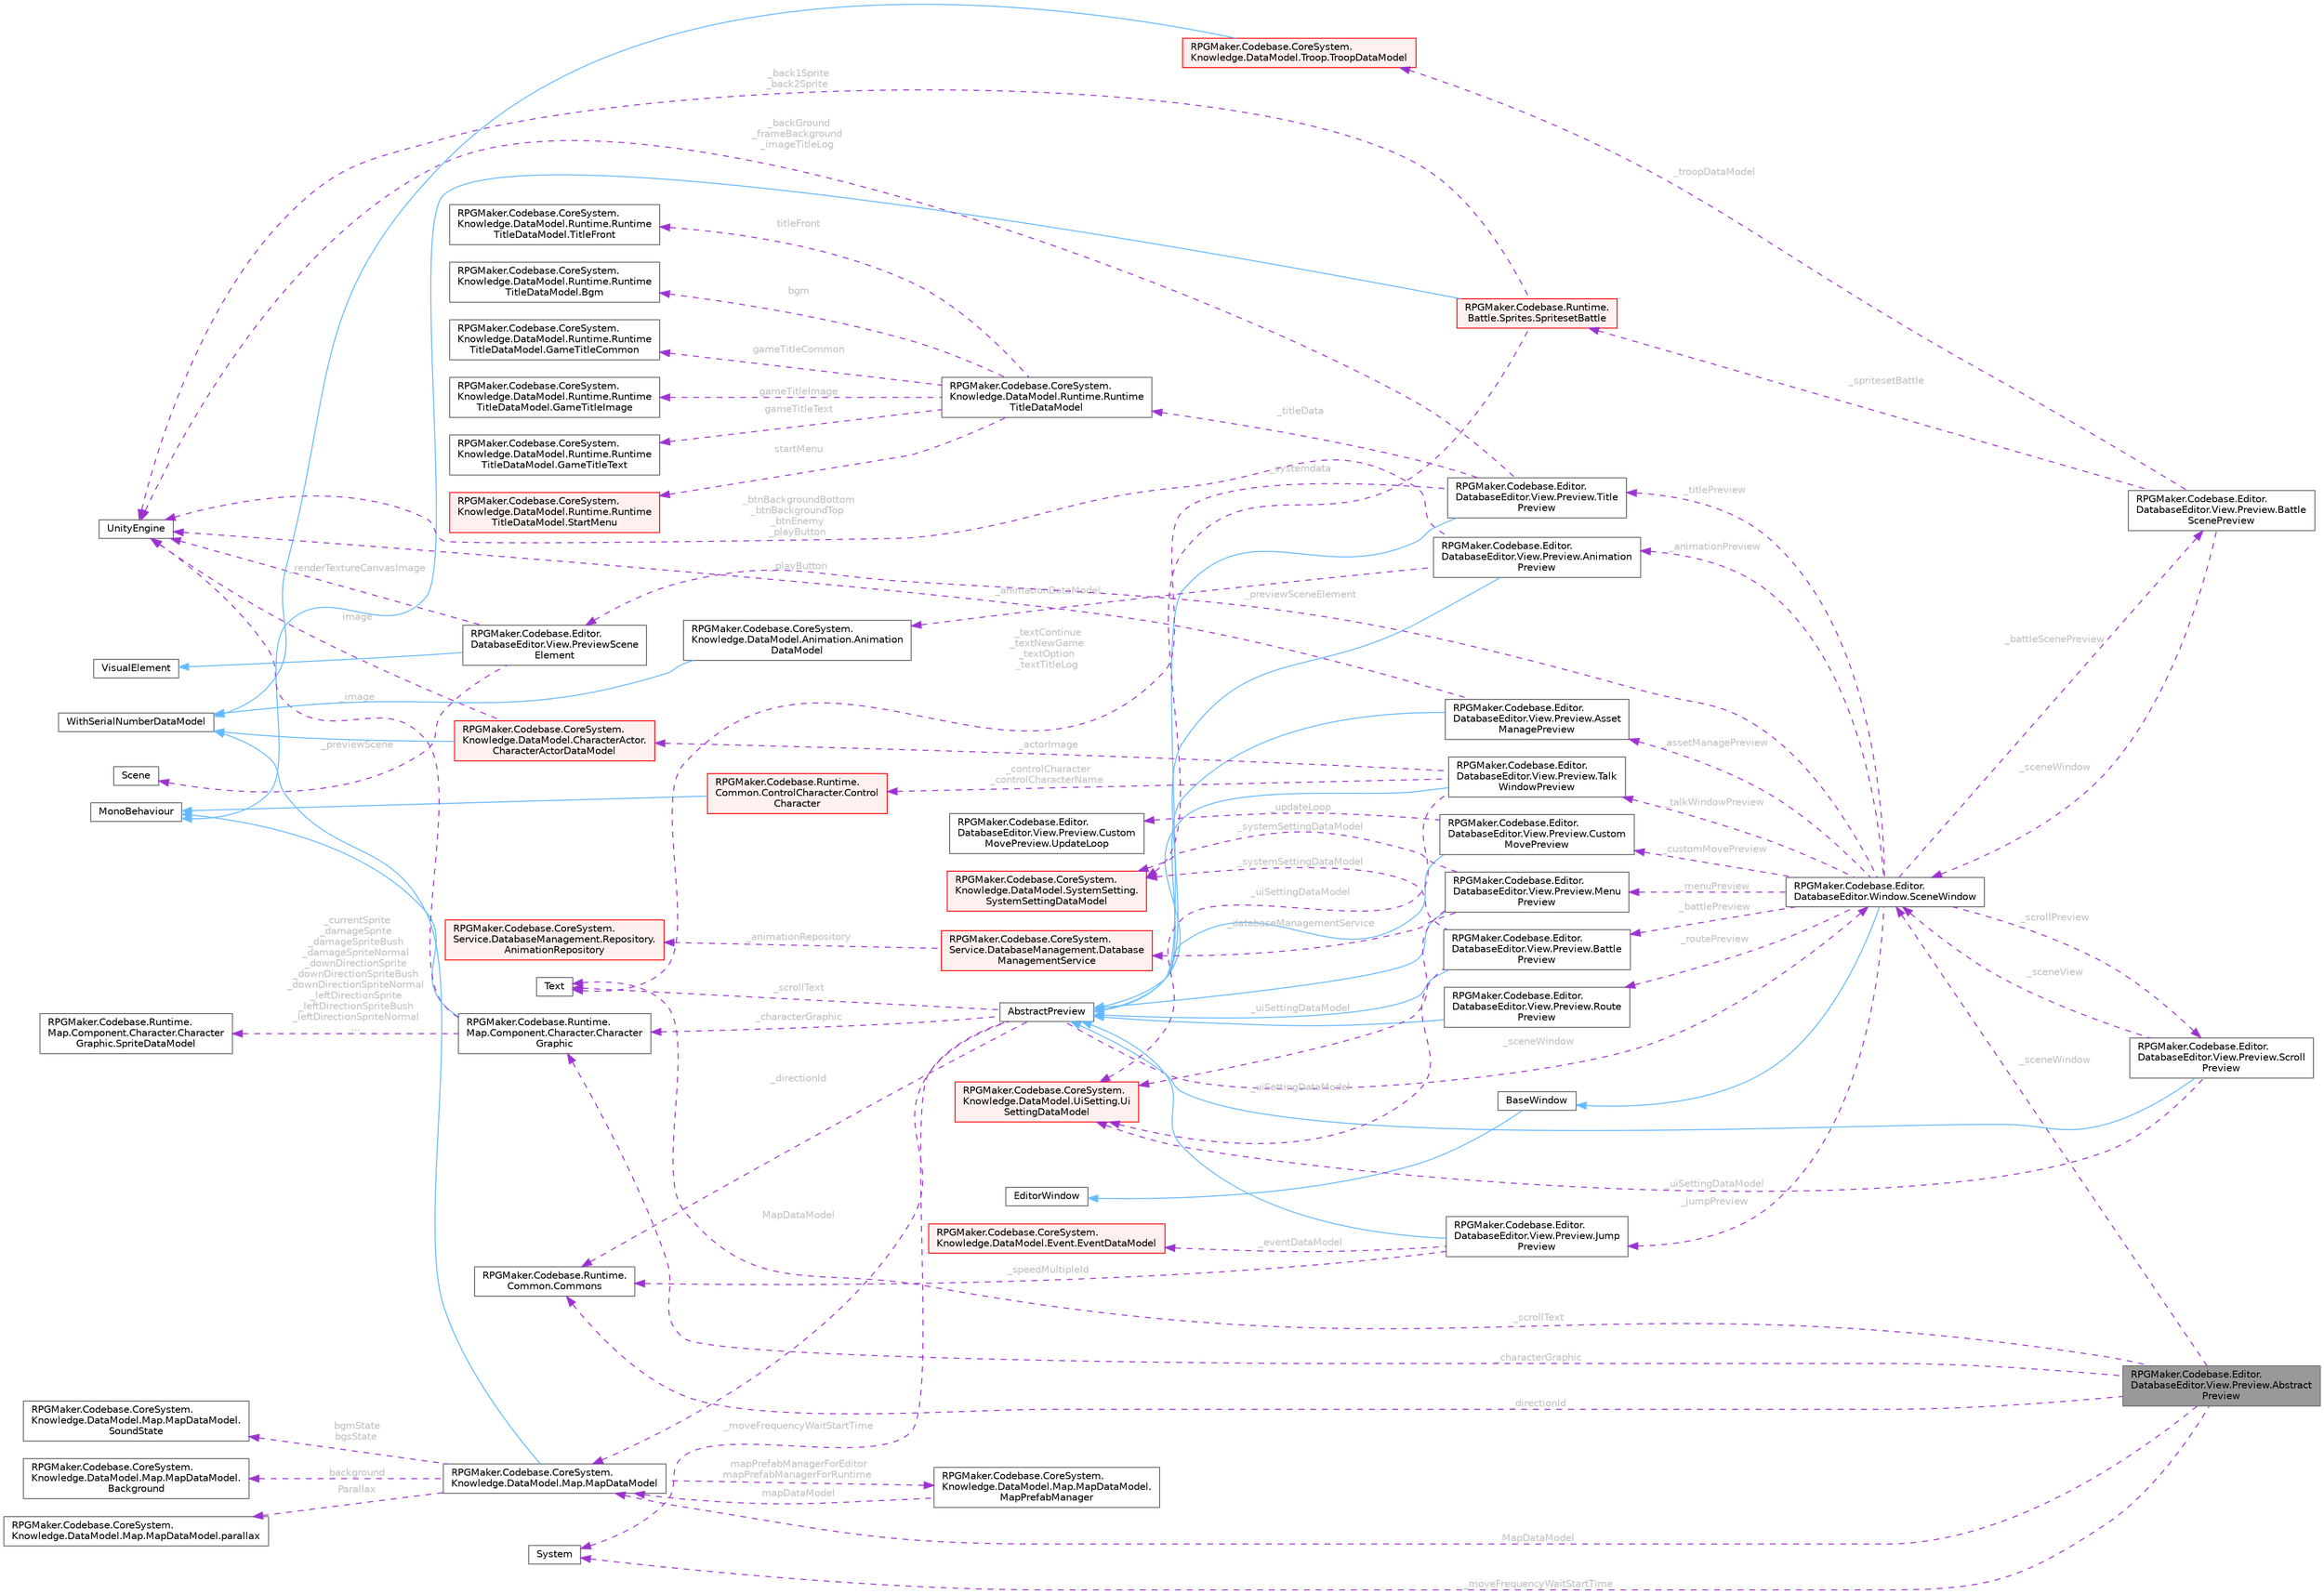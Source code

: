 digraph "RPGMaker.Codebase.Editor.DatabaseEditor.View.Preview.AbstractPreview"
{
 // LATEX_PDF_SIZE
  bgcolor="transparent";
  edge [fontname=Helvetica,fontsize=10,labelfontname=Helvetica,labelfontsize=10];
  node [fontname=Helvetica,fontsize=10,shape=box,height=0.2,width=0.4];
  rankdir="LR";
  Node1 [id="Node000001",label="RPGMaker.Codebase.Editor.\lDatabaseEditor.View.Preview.Abstract\lPreview",height=0.2,width=0.4,color="gray40", fillcolor="grey60", style="filled", fontcolor="black",tooltip=" "];
  Node2 -> Node1 [id="edge1_Node000001_Node000002",dir="back",color="darkorchid3",style="dashed",tooltip=" ",label=" _characterGraphic",fontcolor="grey" ];
  Node2 [id="Node000002",label="RPGMaker.Codebase.Runtime.\lMap.Component.Character.Character\lGraphic",height=0.2,width=0.4,color="gray40", fillcolor="white", style="filled",URL="$da/d44/class_r_p_g_maker_1_1_codebase_1_1_runtime_1_1_map_1_1_component_1_1_character_1_1_character_graphic.html",tooltip="キャラクター・グラフィック"];
  Node3 -> Node2 [id="edge2_Node000002_Node000003",dir="back",color="steelblue1",style="solid",tooltip=" "];
  Node3 [id="Node000003",label="MonoBehaviour",height=0.2,width=0.4,color="gray40", fillcolor="white", style="filled",tooltip=" "];
  Node4 -> Node2 [id="edge3_Node000002_Node000004",dir="back",color="darkorchid3",style="dashed",tooltip=" ",label=" _currentSprite\n_damageSprite\n_damageSpriteBush\n_damageSpriteNormal\n_downDirectionSprite\n_downDirectionSpriteBush\n_downDirectionSpriteNormal\n_leftDirectionSprite\n_leftDirectionSpriteBush\n_leftDirectionSpriteNormal\n...",fontcolor="grey" ];
  Node4 [id="Node000004",label="RPGMaker.Codebase.Runtime.\lMap.Component.Character.Character\lGraphic.SpriteDataModel",height=0.2,width=0.4,color="gray40", fillcolor="white", style="filled",URL="$d4/dcd/class_r_p_g_maker_1_1_codebase_1_1_runtime_1_1_map_1_1_component_1_1_character_1_1_character_graphic_1_1_sprite_data_model.html",tooltip=" "];
  Node5 -> Node2 [id="edge4_Node000002_Node000005",dir="back",color="darkorchid3",style="dashed",tooltip=" ",label=" _image",fontcolor="grey" ];
  Node5 [id="Node000005",label="UnityEngine",height=0.2,width=0.4,color="gray40", fillcolor="white", style="filled",tooltip=" "];
  Node6 -> Node1 [id="edge5_Node000001_Node000006",dir="back",color="darkorchid3",style="dashed",tooltip=" ",label=" _sceneWindow",fontcolor="grey" ];
  Node6 [id="Node000006",label="RPGMaker.Codebase.Editor.\lDatabaseEditor.Window.SceneWindow",height=0.2,width=0.4,color="gray40", fillcolor="white", style="filled",URL="$de/d38/class_r_p_g_maker_1_1_codebase_1_1_editor_1_1_database_editor_1_1_window_1_1_scene_window.html",tooltip="データベースエディター用シーンウィンドウ."];
  Node7 -> Node6 [id="edge6_Node000006_Node000007",dir="back",color="steelblue1",style="solid",tooltip=" "];
  Node7 [id="Node000007",label="BaseWindow",height=0.2,width=0.4,color="gray40", fillcolor="white", style="filled",URL="$de/d8f/class_r_p_g_maker_1_1_codebase_1_1_editor_1_1_common_1_1_base_window.html",tooltip="メニュー、ヒエラルキー、シーン、インスペクターウィンドウの基底抽象クラス."];
  Node8 -> Node7 [id="edge7_Node000007_Node000008",dir="back",color="steelblue1",style="solid",tooltip=" "];
  Node8 [id="Node000008",label="EditorWindow",height=0.2,width=0.4,color="gray40", fillcolor="white", style="filled",tooltip=" "];
  Node9 -> Node6 [id="edge8_Node000006_Node000009",dir="back",color="darkorchid3",style="dashed",tooltip=" ",label=" _titlePreview",fontcolor="grey" ];
  Node9 [id="Node000009",label="RPGMaker.Codebase.Editor.\lDatabaseEditor.View.Preview.Title\lPreview",height=0.2,width=0.4,color="gray40", fillcolor="white", style="filled",URL="$df/d87/class_r_p_g_maker_1_1_codebase_1_1_editor_1_1_database_editor_1_1_view_1_1_preview_1_1_title_preview.html",tooltip="タイトル用のプレビュー"];
  Node10 -> Node9 [id="edge9_Node000009_Node000010",dir="back",color="steelblue1",style="solid",tooltip=" "];
  Node10 [id="Node000010",label="AbstractPreview",height=0.2,width=0.4,color="gray40", fillcolor="white", style="filled",URL="$d3/dfd/class_r_p_g_maker_1_1_codebase_1_1_editor_1_1_database_editor_1_1_view_1_1_preview_1_1_abstract_preview.html",tooltip=" "];
  Node2 -> Node10 [id="edge10_Node000010_Node000002",dir="back",color="darkorchid3",style="dashed",tooltip=" ",label=" _characterGraphic",fontcolor="grey" ];
  Node6 -> Node10 [id="edge11_Node000010_Node000006",dir="back",color="darkorchid3",style="dashed",tooltip=" ",label=" _sceneWindow",fontcolor="grey" ];
  Node11 -> Node10 [id="edge12_Node000010_Node000011",dir="back",color="darkorchid3",style="dashed",tooltip=" ",label=" _scrollText",fontcolor="grey" ];
  Node11 [id="Node000011",label="Text",height=0.2,width=0.4,color="gray40", fillcolor="white", style="filled",tooltip=" "];
  Node12 -> Node10 [id="edge13_Node000010_Node000012",dir="back",color="darkorchid3",style="dashed",tooltip=" ",label=" _directionId",fontcolor="grey" ];
  Node12 [id="Node000012",label="RPGMaker.Codebase.Runtime.\lCommon.Commons",height=0.2,width=0.4,color="gray40", fillcolor="white", style="filled",URL="$d8/d0e/class_r_p_g_maker_1_1_codebase_1_1_runtime_1_1_common_1_1_commons.html",tooltip="Runtime, Editorのプレビュー, EditorのUIで共用するもの。"];
  Node13 -> Node10 [id="edge14_Node000010_Node000013",dir="back",color="darkorchid3",style="dashed",tooltip=" ",label=" _moveFrequencyWaitStartTime",fontcolor="grey" ];
  Node13 [id="Node000013",label="System",height=0.2,width=0.4,color="gray40", fillcolor="white", style="filled",tooltip=" "];
  Node14 -> Node10 [id="edge15_Node000010_Node000014",dir="back",color="darkorchid3",style="dashed",tooltip=" ",label=" MapDataModel",fontcolor="grey" ];
  Node14 [id="Node000014",label="RPGMaker.Codebase.CoreSystem.\lKnowledge.DataModel.Map.MapDataModel",height=0.2,width=0.4,color="gray40", fillcolor="white", style="filled",URL="$d8/d51/class_r_p_g_maker_1_1_codebase_1_1_core_system_1_1_knowledge_1_1_data_model_1_1_map_1_1_map_data_model.html",tooltip="😁 マップ・データ・モデル"];
  Node15 -> Node14 [id="edge16_Node000014_Node000015",dir="back",color="steelblue1",style="solid",tooltip=" "];
  Node15 [id="Node000015",label="WithSerialNumberDataModel",height=0.2,width=0.4,color="gray40", fillcolor="white", style="filled",tooltip=" "];
  Node16 -> Node14 [id="edge17_Node000014_Node000016",dir="back",color="darkorchid3",style="dashed",tooltip=" ",label=" background",fontcolor="grey" ];
  Node16 [id="Node000016",label="RPGMaker.Codebase.CoreSystem.\lKnowledge.DataModel.Map.MapDataModel.\lBackground",height=0.2,width=0.4,color="gray40", fillcolor="white", style="filled",URL="$d0/d66/class_r_p_g_maker_1_1_codebase_1_1_core_system_1_1_knowledge_1_1_data_model_1_1_map_1_1_map_data_model_1_1_background.html",tooltip=" "];
  Node17 -> Node14 [id="edge18_Node000014_Node000017",dir="back",color="darkorchid3",style="dashed",tooltip=" ",label=" Parallax",fontcolor="grey" ];
  Node17 [id="Node000017",label="RPGMaker.Codebase.CoreSystem.\lKnowledge.DataModel.Map.MapDataModel.parallax",height=0.2,width=0.4,color="gray40", fillcolor="white", style="filled",URL="$d6/d59/class_r_p_g_maker_1_1_codebase_1_1_core_system_1_1_knowledge_1_1_data_model_1_1_map_1_1_map_data_model_1_1parallax.html",tooltip=" "];
  Node18 -> Node14 [id="edge19_Node000014_Node000018",dir="back",color="darkorchid3",style="dashed",tooltip=" ",label=" bgmState\nbgsState",fontcolor="grey" ];
  Node18 [id="Node000018",label="RPGMaker.Codebase.CoreSystem.\lKnowledge.DataModel.Map.MapDataModel.\lSoundState",height=0.2,width=0.4,color="gray40", fillcolor="white", style="filled",URL="$dc/d49/class_r_p_g_maker_1_1_codebase_1_1_core_system_1_1_knowledge_1_1_data_model_1_1_map_1_1_map_data_model_1_1_sound_state.html",tooltip=" "];
  Node19 -> Node14 [id="edge20_Node000014_Node000019",dir="back",color="darkorchid3",style="dashed",tooltip=" ",label=" mapPrefabManagerForEditor\nmapPrefabManagerForRuntime",fontcolor="grey" ];
  Node19 [id="Node000019",label="RPGMaker.Codebase.CoreSystem.\lKnowledge.DataModel.Map.MapDataModel.\lMapPrefabManager",height=0.2,width=0.4,color="gray40", fillcolor="white", style="filled",URL="$dd/db9/class_r_p_g_maker_1_1_codebase_1_1_core_system_1_1_knowledge_1_1_data_model_1_1_map_1_1_map_data_model_1_1_map_prefab_manager.html",tooltip=" "];
  Node14 -> Node19 [id="edge21_Node000019_Node000014",dir="back",color="darkorchid3",style="dashed",tooltip=" ",label=" mapDataModel",fontcolor="grey" ];
  Node5 -> Node9 [id="edge22_Node000009_Node000005",dir="back",color="darkorchid3",style="dashed",tooltip=" ",label=" _backGround\n_frameBackground\n_imageTitleLog",fontcolor="grey" ];
  Node11 -> Node9 [id="edge23_Node000009_Node000011",dir="back",color="darkorchid3",style="dashed",tooltip=" ",label=" _textContinue\n_textNewGame\n_textOption\n_textTitleLog",fontcolor="grey" ];
  Node20 -> Node9 [id="edge24_Node000009_Node000020",dir="back",color="darkorchid3",style="dashed",tooltip=" ",label=" _titleData",fontcolor="grey" ];
  Node20 [id="Node000020",label="RPGMaker.Codebase.CoreSystem.\lKnowledge.DataModel.Runtime.Runtime\lTitleDataModel",height=0.2,width=0.4,color="gray40", fillcolor="white", style="filled",URL="$d7/da2/class_r_p_g_maker_1_1_codebase_1_1_core_system_1_1_knowledge_1_1_data_model_1_1_runtime_1_1_runtime_title_data_model.html",tooltip="実行時タイトル・データ・モデル"];
  Node21 -> Node20 [id="edge25_Node000020_Node000021",dir="back",color="darkorchid3",style="dashed",tooltip=" ",label=" bgm",fontcolor="grey" ];
  Node21 [id="Node000021",label="RPGMaker.Codebase.CoreSystem.\lKnowledge.DataModel.Runtime.Runtime\lTitleDataModel.Bgm",height=0.2,width=0.4,color="gray40", fillcolor="white", style="filled",URL="$d7/d29/class_r_p_g_maker_1_1_codebase_1_1_core_system_1_1_knowledge_1_1_data_model_1_1_runtime_1_1_runtime_title_data_model_1_1_bgm.html",tooltip=" "];
  Node22 -> Node20 [id="edge26_Node000020_Node000022",dir="back",color="darkorchid3",style="dashed",tooltip=" ",label=" gameTitleCommon",fontcolor="grey" ];
  Node22 [id="Node000022",label="RPGMaker.Codebase.CoreSystem.\lKnowledge.DataModel.Runtime.Runtime\lTitleDataModel.GameTitleCommon",height=0.2,width=0.4,color="gray40", fillcolor="white", style="filled",URL="$d7/d9f/class_r_p_g_maker_1_1_codebase_1_1_core_system_1_1_knowledge_1_1_data_model_1_1_runtime_1_1_runtb074bf3068689fc7f970101bf5a7539e.html",tooltip=" "];
  Node23 -> Node20 [id="edge27_Node000020_Node000023",dir="back",color="darkorchid3",style="dashed",tooltip=" ",label=" gameTitleImage",fontcolor="grey" ];
  Node23 [id="Node000023",label="RPGMaker.Codebase.CoreSystem.\lKnowledge.DataModel.Runtime.Runtime\lTitleDataModel.GameTitleImage",height=0.2,width=0.4,color="gray40", fillcolor="white", style="filled",URL="$d1/d05/class_r_p_g_maker_1_1_codebase_1_1_core_system_1_1_knowledge_1_1_data_model_1_1_runtime_1_1_runt63450857d5c1b059f2effacc4ba76fdb.html",tooltip=" "];
  Node24 -> Node20 [id="edge28_Node000020_Node000024",dir="back",color="darkorchid3",style="dashed",tooltip=" ",label=" gameTitleText",fontcolor="grey" ];
  Node24 [id="Node000024",label="RPGMaker.Codebase.CoreSystem.\lKnowledge.DataModel.Runtime.Runtime\lTitleDataModel.GameTitleText",height=0.2,width=0.4,color="gray40", fillcolor="white", style="filled",URL="$d2/d40/class_r_p_g_maker_1_1_codebase_1_1_core_system_1_1_knowledge_1_1_data_model_1_1_runtime_1_1_runt52048978f7dd1138cea3e2eee0d94e25.html",tooltip=" "];
  Node25 -> Node20 [id="edge29_Node000020_Node000025",dir="back",color="darkorchid3",style="dashed",tooltip=" ",label=" startMenu",fontcolor="grey" ];
  Node25 [id="Node000025",label="RPGMaker.Codebase.CoreSystem.\lKnowledge.DataModel.Runtime.Runtime\lTitleDataModel.StartMenu",height=0.2,width=0.4,color="red", fillcolor="#FFF0F0", style="filled",URL="$d0/dde/class_r_p_g_maker_1_1_codebase_1_1_core_system_1_1_knowledge_1_1_data_model_1_1_runtime_1_1_runtcb56bd03a66e05d0237cc4ee69d0efb6.html",tooltip=" "];
  Node31 -> Node20 [id="edge30_Node000020_Node000031",dir="back",color="darkorchid3",style="dashed",tooltip=" ",label=" titleFront",fontcolor="grey" ];
  Node31 [id="Node000031",label="RPGMaker.Codebase.CoreSystem.\lKnowledge.DataModel.Runtime.Runtime\lTitleDataModel.TitleFront",height=0.2,width=0.4,color="gray40", fillcolor="white", style="filled",URL="$dd/da3/class_r_p_g_maker_1_1_codebase_1_1_core_system_1_1_knowledge_1_1_data_model_1_1_runtime_1_1_runt29723d80f14ecabf4cf2e1546a891e09.html",tooltip=" "];
  Node32 -> Node6 [id="edge31_Node000006_Node000032",dir="back",color="darkorchid3",style="dashed",tooltip=" ",label=" _assetManagePreview",fontcolor="grey" ];
  Node32 [id="Node000032",label="RPGMaker.Codebase.Editor.\lDatabaseEditor.View.Preview.Asset\lManagePreview",height=0.2,width=0.4,color="gray40", fillcolor="white", style="filled",URL="$d1/d66/class_r_p_g_maker_1_1_codebase_1_1_editor_1_1_database_editor_1_1_view_1_1_preview_1_1_asset_manage_preview.html",tooltip=" "];
  Node10 -> Node32 [id="edge32_Node000032_Node000010",dir="back",color="steelblue1",style="solid",tooltip=" "];
  Node5 -> Node32 [id="edge33_Node000032_Node000005",dir="back",color="darkorchid3",style="dashed",tooltip=" ",label=" _playButton",fontcolor="grey" ];
  Node33 -> Node6 [id="edge34_Node000006_Node000033",dir="back",color="darkorchid3",style="dashed",tooltip=" ",label=" _menuPreview",fontcolor="grey" ];
  Node33 [id="Node000033",label="RPGMaker.Codebase.Editor.\lDatabaseEditor.View.Preview.Menu\lPreview",height=0.2,width=0.4,color="gray40", fillcolor="white", style="filled",URL="$d8/dc3/class_r_p_g_maker_1_1_codebase_1_1_editor_1_1_database_editor_1_1_view_1_1_preview_1_1_menu_preview.html",tooltip="タイトル用のプレビュー"];
  Node10 -> Node33 [id="edge35_Node000033_Node000010",dir="back",color="steelblue1",style="solid",tooltip=" "];
  Node34 -> Node33 [id="edge36_Node000033_Node000034",dir="back",color="darkorchid3",style="dashed",tooltip=" ",label=" _databaseManagementService",fontcolor="grey" ];
  Node34 [id="Node000034",label="RPGMaker.Codebase.CoreSystem.\lService.DatabaseManagement.Database\lManagementService",height=0.2,width=0.4,color="red", fillcolor="#FFF0F0", style="filled",URL="$db/db0/class_r_p_g_maker_1_1_codebase_1_1_core_system_1_1_service_1_1_database_management_1_1_database_management_service.html",tooltip=" "];
  Node35 -> Node34 [id="edge37_Node000034_Node000035",dir="back",color="darkorchid3",style="dashed",tooltip=" ",label=" _animationRepository",fontcolor="grey" ];
  Node35 [id="Node000035",label="RPGMaker.Codebase.CoreSystem.\lService.DatabaseManagement.Repository.\lAnimationRepository",height=0.2,width=0.4,color="red", fillcolor="#FFF0F0", style="filled",URL="$d5/deb/class_r_p_g_maker_1_1_codebase_1_1_core_system_1_1_service_1_1_database_management_1_1_repository_1_1_animation_repository.html",tooltip=" "];
  Node70 -> Node33 [id="edge38_Node000033_Node000070",dir="back",color="darkorchid3",style="dashed",tooltip=" ",label=" _systemSettingDataModel",fontcolor="grey" ];
  Node70 [id="Node000070",label="RPGMaker.Codebase.CoreSystem.\lKnowledge.DataModel.SystemSetting.\lSystemSettingDataModel",height=0.2,width=0.4,color="red", fillcolor="#FFF0F0", style="filled",URL="$d0/dd2/class_r_p_g_maker_1_1_codebase_1_1_core_system_1_1_knowledge_1_1_data_model_1_1_system_setting_1_1_system_setting_data_model.html",tooltip="システム設定データ・モデル"];
  Node78 -> Node33 [id="edge39_Node000033_Node000078",dir="back",color="darkorchid3",style="dashed",tooltip=" ",label=" _uiSettingDataModel",fontcolor="grey" ];
  Node78 [id="Node000078",label="RPGMaker.Codebase.CoreSystem.\lKnowledge.DataModel.UiSetting.Ui\lSettingDataModel",height=0.2,width=0.4,color="red", fillcolor="#FFF0F0", style="filled",URL="$db/dd5/class_r_p_g_maker_1_1_codebase_1_1_core_system_1_1_knowledge_1_1_data_model_1_1_ui_setting_1_1_ui_setting_data_model.html",tooltip="ユーザー・インターフェース・設定データ・モデル"];
  Node88 -> Node6 [id="edge40_Node000006_Node000088",dir="back",color="darkorchid3",style="dashed",tooltip=" ",label=" _battlePreview",fontcolor="grey" ];
  Node88 [id="Node000088",label="RPGMaker.Codebase.Editor.\lDatabaseEditor.View.Preview.Battle\lPreview",height=0.2,width=0.4,color="gray40", fillcolor="white", style="filled",URL="$d5/dc1/class_r_p_g_maker_1_1_codebase_1_1_editor_1_1_database_editor_1_1_view_1_1_preview_1_1_battle_preview.html",tooltip="ゲーム用のプレビュー"];
  Node10 -> Node88 [id="edge41_Node000088_Node000010",dir="back",color="steelblue1",style="solid",tooltip=" "];
  Node78 -> Node88 [id="edge42_Node000088_Node000078",dir="back",color="darkorchid3",style="dashed",tooltip=" ",label=" _uiSettingDataModel",fontcolor="grey" ];
  Node70 -> Node88 [id="edge43_Node000088_Node000070",dir="back",color="darkorchid3",style="dashed",tooltip=" ",label=" _systemSettingDataModel",fontcolor="grey" ];
  Node89 -> Node6 [id="edge44_Node000006_Node000089",dir="back",color="darkorchid3",style="dashed",tooltip=" ",label=" _battleScenePreview",fontcolor="grey" ];
  Node89 [id="Node000089",label="RPGMaker.Codebase.Editor.\lDatabaseEditor.View.Preview.Battle\lScenePreview",height=0.2,width=0.4,color="gray40", fillcolor="white", style="filled",URL="$d4/dea/class_r_p_g_maker_1_1_codebase_1_1_editor_1_1_database_editor_1_1_view_1_1_preview_1_1_battle_scene_preview.html",tooltip="バトルシーン用のプレビュー"];
  Node90 -> Node89 [id="edge45_Node000089_Node000090",dir="back",color="darkorchid3",style="dashed",tooltip=" ",label=" _spritesetBattle",fontcolor="grey" ];
  Node90 [id="Node000090",label="RPGMaker.Codebase.Runtime.\lBattle.Sprites.SpritesetBattle",height=0.2,width=0.4,color="red", fillcolor="#FFF0F0", style="filled",URL="$de/ddd/class_r_p_g_maker_1_1_codebase_1_1_runtime_1_1_battle_1_1_sprites_1_1_spriteset_battle.html",tooltip="戦闘シーン用のスプライトセット。[背景][アクター][敵キャラ]を含む Unite用に作り替えている"];
  Node3 -> Node90 [id="edge46_Node000090_Node000003",dir="back",color="steelblue1",style="solid",tooltip=" "];
  Node5 -> Node90 [id="edge47_Node000090_Node000005",dir="back",color="darkorchid3",style="dashed",tooltip=" ",label=" _back1Sprite\n_back2Sprite",fontcolor="grey" ];
  Node70 -> Node90 [id="edge48_Node000090_Node000070",dir="back",color="darkorchid3",style="dashed",tooltip=" ",label=" _systemdata",fontcolor="grey" ];
  Node123 -> Node89 [id="edge49_Node000089_Node000123",dir="back",color="darkorchid3",style="dashed",tooltip=" ",label=" _troopDataModel",fontcolor="grey" ];
  Node123 [id="Node000123",label="RPGMaker.Codebase.CoreSystem.\lKnowledge.DataModel.Troop.TroopDataModel",height=0.2,width=0.4,color="red", fillcolor="#FFF0F0", style="filled",URL="$d6/da9/class_r_p_g_maker_1_1_codebase_1_1_core_system_1_1_knowledge_1_1_data_model_1_1_troop_1_1_troop_data_model.html",tooltip="部隊データ・モデル"];
  Node15 -> Node123 [id="edge50_Node000123_Node000015",dir="back",color="steelblue1",style="solid",tooltip=" "];
  Node6 -> Node89 [id="edge51_Node000089_Node000006",dir="back",color="darkorchid3",style="dashed",tooltip=" ",label=" _sceneWindow",fontcolor="grey" ];
  Node124 -> Node6 [id="edge52_Node000006_Node000124",dir="back",color="darkorchid3",style="dashed",tooltip=" ",label=" _talkWindowPreview",fontcolor="grey" ];
  Node124 [id="Node000124",label="RPGMaker.Codebase.Editor.\lDatabaseEditor.View.Preview.Talk\lWindowPreview",height=0.2,width=0.4,color="gray40", fillcolor="white", style="filled",URL="$dd/da6/class_r_p_g_maker_1_1_codebase_1_1_editor_1_1_database_editor_1_1_view_1_1_preview_1_1_talk_window_preview.html",tooltip="会話ウィンドウ用のプレビュー"];
  Node10 -> Node124 [id="edge53_Node000124_Node000010",dir="back",color="steelblue1",style="solid",tooltip=" "];
  Node78 -> Node124 [id="edge54_Node000124_Node000078",dir="back",color="darkorchid3",style="dashed",tooltip=" ",label=" _uiSettingDataModel",fontcolor="grey" ];
  Node125 -> Node124 [id="edge55_Node000124_Node000125",dir="back",color="darkorchid3",style="dashed",tooltip=" ",label=" _actorImage",fontcolor="grey" ];
  Node125 [id="Node000125",label="RPGMaker.Codebase.CoreSystem.\lKnowledge.DataModel.CharacterActor.\lCharacterActorDataModel",height=0.2,width=0.4,color="red", fillcolor="#FFF0F0", style="filled",URL="$de/d3a/class_r_p_g_maker_1_1_codebase_1_1_core_system_1_1_knowledge_1_1_data_model_1_1_character_actor_1_1_character_actor_data_model.html",tooltip="😁 キャラクター・アクター・データ・モデル"];
  Node15 -> Node125 [id="edge56_Node000125_Node000015",dir="back",color="steelblue1",style="solid",tooltip=" "];
  Node5 -> Node125 [id="edge57_Node000125_Node000005",dir="back",color="darkorchid3",style="dashed",tooltip=" ",label=" image",fontcolor="grey" ];
  Node127 -> Node124 [id="edge58_Node000124_Node000127",dir="back",color="darkorchid3",style="dashed",tooltip=" ",label=" _controlCharacter\n_controlCharacterName",fontcolor="grey" ];
  Node127 [id="Node000127",label="RPGMaker.Codebase.Runtime.\lCommon.ControlCharacter.Control\lCharacter",height=0.2,width=0.4,color="red", fillcolor="#FFF0F0", style="filled",URL="$d2/dcb/class_r_p_g_maker_1_1_codebase_1_1_runtime_1_1_common_1_1_control_character_1_1_control_character.html",tooltip="制御キャラクター"];
  Node3 -> Node127 [id="edge59_Node000127_Node000003",dir="back",color="steelblue1",style="solid",tooltip=" "];
  Node131 -> Node6 [id="edge60_Node000006_Node000131",dir="back",color="darkorchid3",style="dashed",tooltip=" ",label=" _scrollPreview",fontcolor="grey" ];
  Node131 [id="Node000131",label="RPGMaker.Codebase.Editor.\lDatabaseEditor.View.Preview.Scroll\lPreview",height=0.2,width=0.4,color="gray40", fillcolor="white", style="filled",URL="$d3/d80/class_r_p_g_maker_1_1_codebase_1_1_editor_1_1_database_editor_1_1_view_1_1_preview_1_1_scroll_preview.html",tooltip=" "];
  Node10 -> Node131 [id="edge61_Node000131_Node000010",dir="back",color="steelblue1",style="solid",tooltip=" "];
  Node6 -> Node131 [id="edge62_Node000131_Node000006",dir="back",color="darkorchid3",style="dashed",tooltip=" ",label=" _sceneView",fontcolor="grey" ];
  Node78 -> Node131 [id="edge63_Node000131_Node000078",dir="back",color="darkorchid3",style="dashed",tooltip=" ",label=" _uiSettingDataModel",fontcolor="grey" ];
  Node132 -> Node6 [id="edge64_Node000006_Node000132",dir="back",color="darkorchid3",style="dashed",tooltip=" ",label=" _jumpPreview",fontcolor="grey" ];
  Node132 [id="Node000132",label="RPGMaker.Codebase.Editor.\lDatabaseEditor.View.Preview.Jump\lPreview",height=0.2,width=0.4,color="gray40", fillcolor="white", style="filled",URL="$da/d33/class_r_p_g_maker_1_1_codebase_1_1_editor_1_1_database_editor_1_1_view_1_1_preview_1_1_jump_preview.html",tooltip="イベントコマンド『ジャンプ』のプレビュー。"];
  Node10 -> Node132 [id="edge65_Node000132_Node000010",dir="back",color="steelblue1",style="solid",tooltip=" "];
  Node12 -> Node132 [id="edge66_Node000132_Node000012",dir="back",color="darkorchid3",style="dashed",tooltip=" ",label=" _speedMultipleId",fontcolor="grey" ];
  Node133 -> Node132 [id="edge67_Node000132_Node000133",dir="back",color="darkorchid3",style="dashed",tooltip=" ",label=" _eventDataModel",fontcolor="grey" ];
  Node133 [id="Node000133",label="RPGMaker.Codebase.CoreSystem.\lKnowledge.DataModel.Event.EventDataModel",height=0.2,width=0.4,color="red", fillcolor="#FFF0F0", style="filled",URL="$d3/d9a/class_r_p_g_maker_1_1_codebase_1_1_core_system_1_1_knowledge_1_1_data_model_1_1_event_1_1_event_data_model.html",tooltip="😁 イベント・データ・モデル"];
  Node134 -> Node6 [id="edge68_Node000006_Node000134",dir="back",color="darkorchid3",style="dashed",tooltip=" ",label=" _routePreview",fontcolor="grey" ];
  Node134 [id="Node000134",label="RPGMaker.Codebase.Editor.\lDatabaseEditor.View.Preview.Route\lPreview",height=0.2,width=0.4,color="gray40", fillcolor="white", style="filled",URL="$d1/d5c/class_r_p_g_maker_1_1_codebase_1_1_editor_1_1_database_editor_1_1_view_1_1_preview_1_1_route_preview.html",tooltip=" "];
  Node10 -> Node134 [id="edge69_Node000134_Node000010",dir="back",color="steelblue1",style="solid",tooltip=" "];
  Node135 -> Node6 [id="edge70_Node000006_Node000135",dir="back",color="darkorchid3",style="dashed",tooltip=" ",label=" _animationPreview",fontcolor="grey" ];
  Node135 [id="Node000135",label="RPGMaker.Codebase.Editor.\lDatabaseEditor.View.Preview.Animation\lPreview",height=0.2,width=0.4,color="gray40", fillcolor="white", style="filled",URL="$d3/dc8/class_r_p_g_maker_1_1_codebase_1_1_editor_1_1_database_editor_1_1_view_1_1_preview_1_1_animation_preview.html",tooltip=" "];
  Node10 -> Node135 [id="edge71_Node000135_Node000010",dir="back",color="steelblue1",style="solid",tooltip=" "];
  Node5 -> Node135 [id="edge72_Node000135_Node000005",dir="back",color="darkorchid3",style="dashed",tooltip=" ",label=" _btnBackgroundBottom\n_btnBackgroundTop\n_btnEnemy\n_playButton",fontcolor="grey" ];
  Node136 -> Node135 [id="edge73_Node000135_Node000136",dir="back",color="darkorchid3",style="dashed",tooltip=" ",label=" _animationDataModel",fontcolor="grey" ];
  Node136 [id="Node000136",label="RPGMaker.Codebase.CoreSystem.\lKnowledge.DataModel.Animation.Animation\lDataModel",height=0.2,width=0.4,color="gray40", fillcolor="white", style="filled",URL="$db/dab/class_r_p_g_maker_1_1_codebase_1_1_core_system_1_1_knowledge_1_1_data_model_1_1_animation_1_1_animation_data_model.html",tooltip="😁 アニメーション・データ・モデル"];
  Node15 -> Node136 [id="edge74_Node000136_Node000015",dir="back",color="steelblue1",style="solid",tooltip=" "];
  Node137 -> Node6 [id="edge75_Node000006_Node000137",dir="back",color="darkorchid3",style="dashed",tooltip=" ",label=" _customMovePreview",fontcolor="grey" ];
  Node137 [id="Node000137",label="RPGMaker.Codebase.Editor.\lDatabaseEditor.View.Preview.Custom\lMovePreview",height=0.2,width=0.4,color="gray40", fillcolor="white", style="filled",URL="$d3/dc0/class_r_p_g_maker_1_1_codebase_1_1_editor_1_1_database_editor_1_1_view_1_1_preview_1_1_custom_move_preview.html",tooltip=" "];
  Node10 -> Node137 [id="edge76_Node000137_Node000010",dir="back",color="steelblue1",style="solid",tooltip=" "];
  Node138 -> Node137 [id="edge77_Node000137_Node000138",dir="back",color="darkorchid3",style="dashed",tooltip=" ",label=" _updateLoop",fontcolor="grey" ];
  Node138 [id="Node000138",label="RPGMaker.Codebase.Editor.\lDatabaseEditor.View.Preview.Custom\lMovePreview.UpdateLoop",height=0.2,width=0.4,color="gray40", fillcolor="white", style="filled",URL="$db/df0/class_r_p_g_maker_1_1_codebase_1_1_editor_1_1_database_editor_1_1_view_1_1_preview_1_1_custom_move_preview_1_1_update_loop.html",tooltip=" "];
  Node139 -> Node6 [id="edge78_Node000006_Node000139",dir="back",color="darkorchid3",style="dashed",tooltip=" ",label=" _previewSceneElement",fontcolor="grey" ];
  Node139 [id="Node000139",label="RPGMaker.Codebase.Editor.\lDatabaseEditor.View.PreviewScene\lElement",height=0.2,width=0.4,color="gray40", fillcolor="white", style="filled",URL="$d1/d39/class_r_p_g_maker_1_1_codebase_1_1_editor_1_1_database_editor_1_1_view_1_1_preview_scene_element.html",tooltip="プレビューシーンを持ったVisualElement。"];
  Node140 -> Node139 [id="edge79_Node000139_Node000140",dir="back",color="steelblue1",style="solid",tooltip=" "];
  Node140 [id="Node000140",label="VisualElement",height=0.2,width=0.4,color="gray40", fillcolor="white", style="filled",tooltip=" "];
  Node141 -> Node139 [id="edge80_Node000139_Node000141",dir="back",color="darkorchid3",style="dashed",tooltip=" ",label=" _previewScene",fontcolor="grey" ];
  Node141 [id="Node000141",label="Scene",height=0.2,width=0.4,color="gray40", fillcolor="white", style="filled",tooltip=" "];
  Node5 -> Node139 [id="edge81_Node000139_Node000005",dir="back",color="darkorchid3",style="dashed",tooltip=" ",label=" _renderTextureCanvasImage",fontcolor="grey" ];
  Node11 -> Node1 [id="edge82_Node000001_Node000011",dir="back",color="darkorchid3",style="dashed",tooltip=" ",label=" _scrollText",fontcolor="grey" ];
  Node12 -> Node1 [id="edge83_Node000001_Node000012",dir="back",color="darkorchid3",style="dashed",tooltip=" ",label=" _directionId",fontcolor="grey" ];
  Node13 -> Node1 [id="edge84_Node000001_Node000013",dir="back",color="darkorchid3",style="dashed",tooltip=" ",label=" _moveFrequencyWaitStartTime",fontcolor="grey" ];
  Node14 -> Node1 [id="edge85_Node000001_Node000014",dir="back",color="darkorchid3",style="dashed",tooltip=" ",label=" MapDataModel",fontcolor="grey" ];
}
